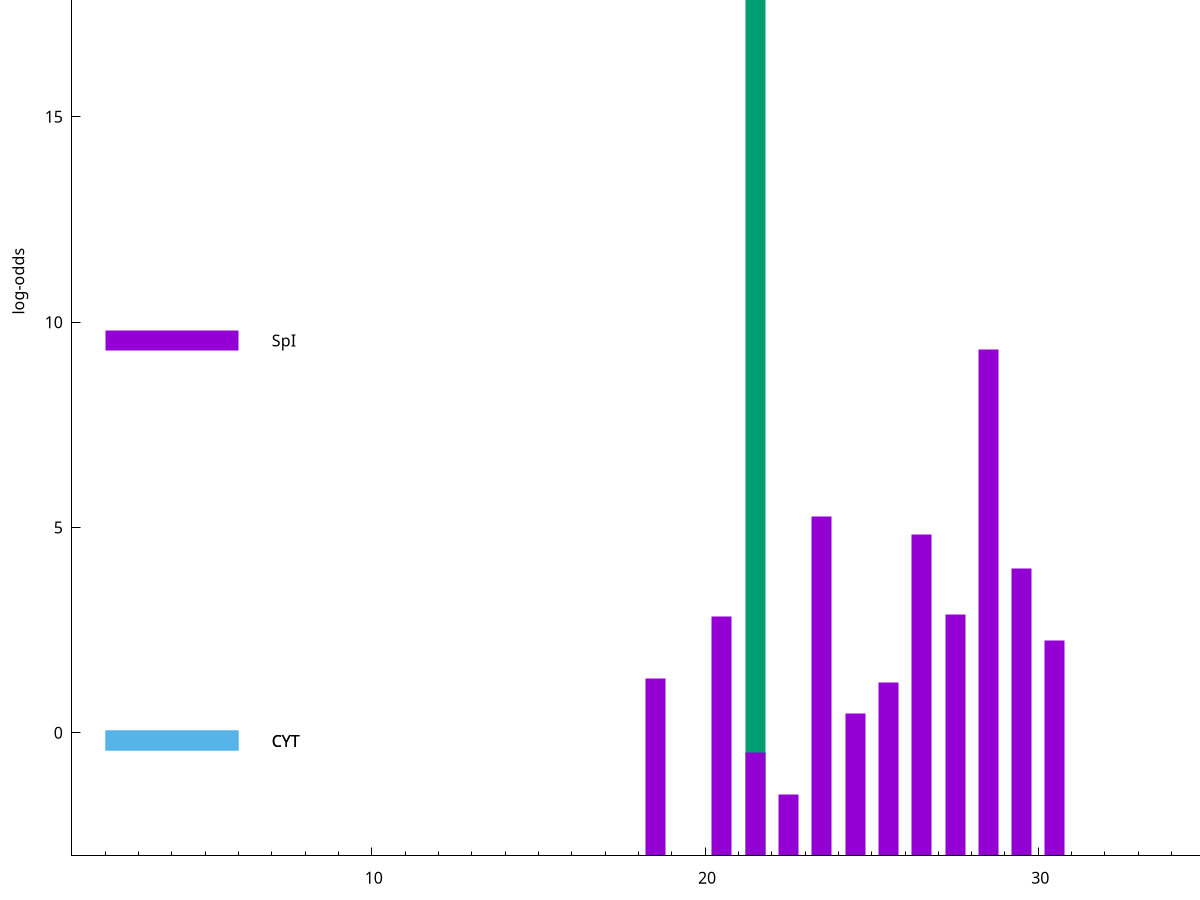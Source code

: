 set title "LipoP predictions for SRR3467249.gff"
set size 2., 1.4
set xrange [1:70] 
set mxtics 10
set yrange [-3:25]
set y2range [0:28]
set ylabel "log-odds"
set term postscript eps color solid "Helvetica" 30
set output "SRR3467249.gff13.eps"
set arrow from 2,22.9358 to 6,22.9358 nohead lt 2 lw 20
set label "SpII" at 7,22.9358
set arrow from 2,9.55518 to 6,9.55518 nohead lt 1 lw 20
set label "SpI" at 7,9.55518
set arrow from 2,-0.200913 to 6,-0.200913 nohead lt 3 lw 20
set label "CYT" at 7,-0.200913
set arrow from 2,-0.200913 to 6,-0.200913 nohead lt 3 lw 20
set label "CYT" at 7,-0.200913
set arrow from 2,22.9358 to 6,22.9358 nohead lt 2 lw 20
set label "SpII" at 7,22.9358
# NOTE: The scores below are the log-odds scores with the threshold
# NOTE: subtracted (a hack to make gnuplot make the histogram all
# NOTE: look nice).
plot "-" axes x1y2 title "" with impulses lt 2 lw 20, "-" axes x1y2 title "" with impulses lt 1 lw 20
21.500000 25.935800
e
28.500000 12.327830
23.500000 8.278610
26.500000 7.818030
29.500000 6.994360
27.500000 5.886620
20.500000 5.841370
30.500000 5.251810
18.500000 4.331990
25.500000 4.232220
24.500000 3.462964
21.500000 2.522103
22.500000 1.506040
e
exit
